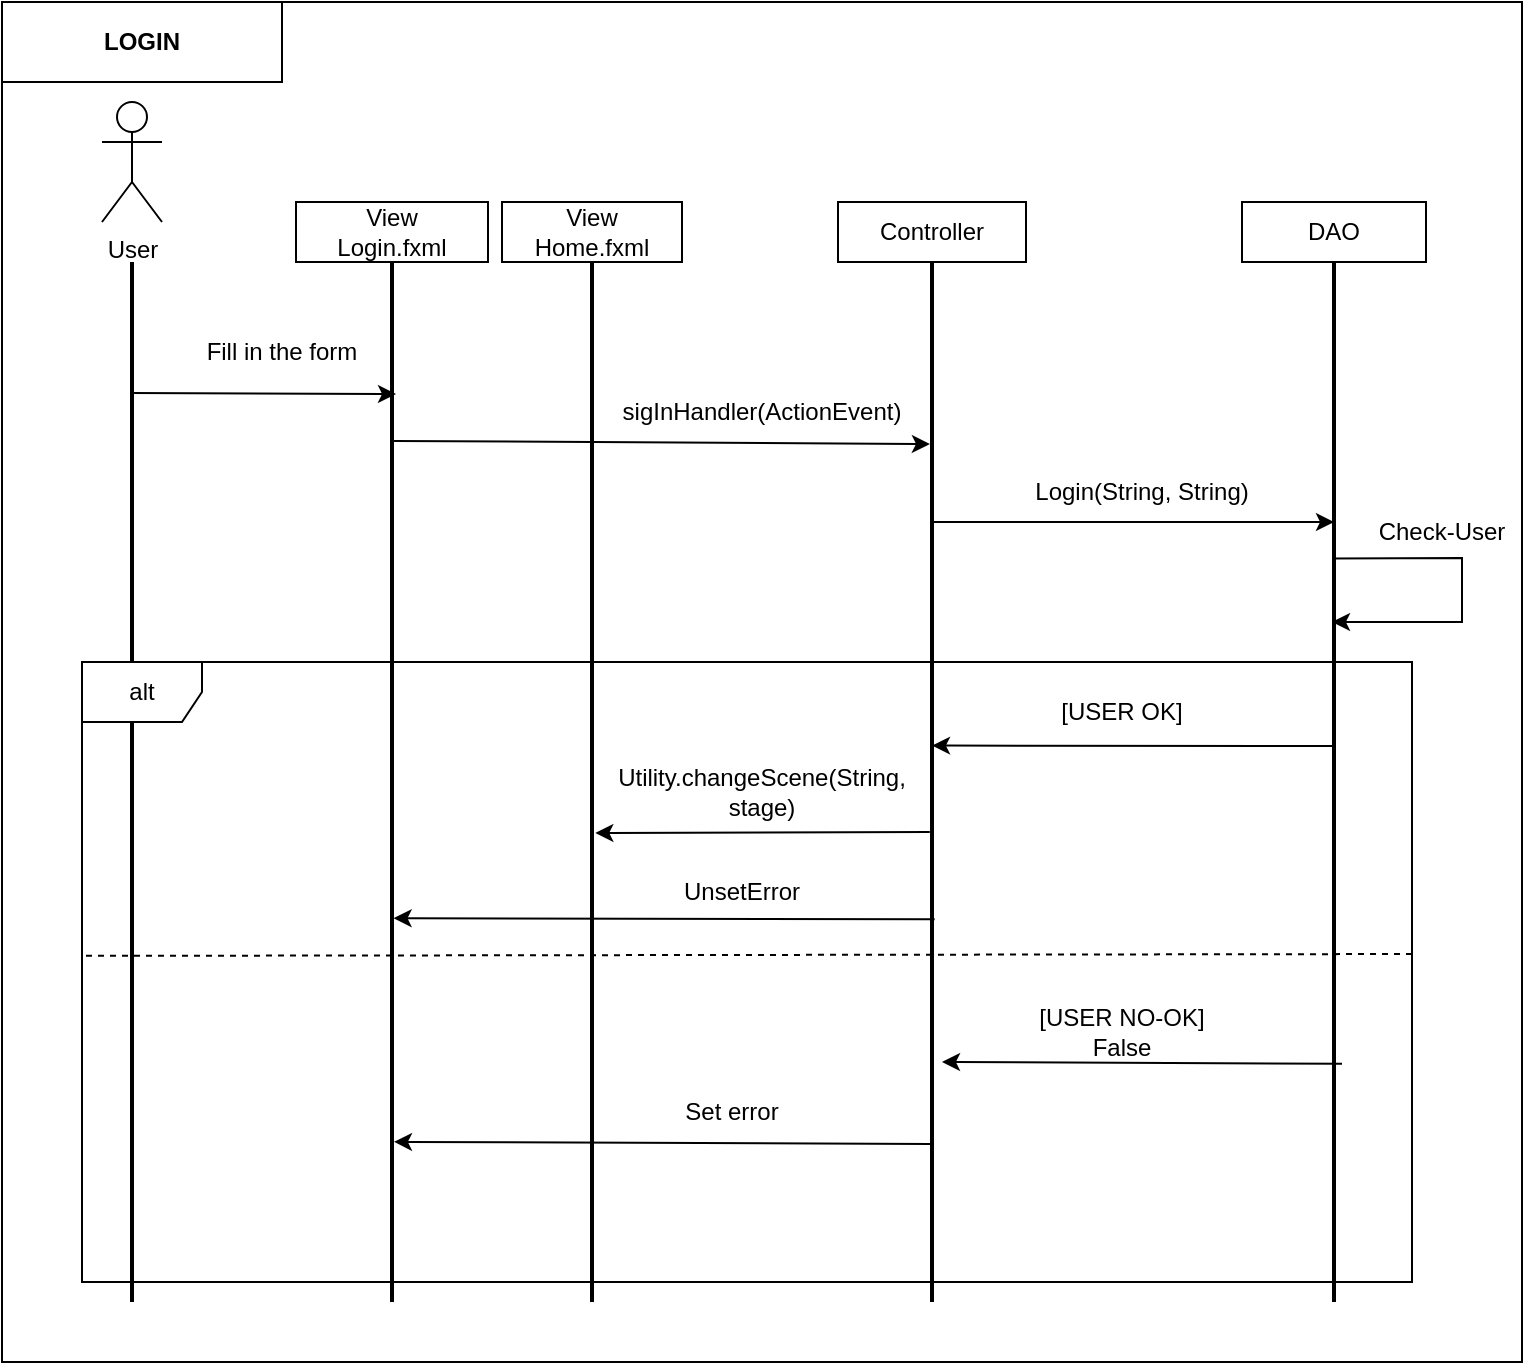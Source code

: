 <mxfile version="20.2.0" type="device"><diagram id="nqRO0mIY7zZ4b-0DAgkO" name="Pagina-1"><mxGraphModel dx="1422" dy="773" grid="1" gridSize="10" guides="1" tooltips="1" connect="1" arrows="1" fold="1" page="1" pageScale="1" pageWidth="827" pageHeight="1169" math="0" shadow="0"><root><mxCell id="0"/><mxCell id="1" parent="0"/><mxCell id="11e7ySLxGFeY25_xKEox-1" value="" style="rounded=0;whiteSpace=wrap;html=1;" vertex="1" parent="1"><mxGeometry x="60" y="190" width="760" height="680" as="geometry"/></mxCell><mxCell id="PXbcE0fVrWuEZuXDvQoY-2" value="" style="line;strokeWidth=2;direction=south;html=1;" parent="1" vertex="1"><mxGeometry x="120" y="320" width="10" height="520" as="geometry"/></mxCell><mxCell id="PXbcE0fVrWuEZuXDvQoY-4" value="" style="line;strokeWidth=2;direction=south;html=1;" parent="1" vertex="1"><mxGeometry x="250" y="320" width="10" height="520" as="geometry"/></mxCell><mxCell id="PXbcE0fVrWuEZuXDvQoY-5" value="View&lt;br&gt;Login.fxml" style="rounded=0;whiteSpace=wrap;html=1;" parent="1" vertex="1"><mxGeometry x="207" y="290" width="96" height="30" as="geometry"/></mxCell><mxCell id="PXbcE0fVrWuEZuXDvQoY-7" value="" style="line;strokeWidth=2;direction=south;html=1;" parent="1" vertex="1"><mxGeometry x="520" y="320" width="10" height="520" as="geometry"/></mxCell><mxCell id="PXbcE0fVrWuEZuXDvQoY-8" value="Controller" style="rounded=0;whiteSpace=wrap;html=1;" parent="1" vertex="1"><mxGeometry x="478" y="290" width="94" height="30" as="geometry"/></mxCell><mxCell id="PXbcE0fVrWuEZuXDvQoY-21" value="User" style="shape=umlActor;verticalLabelPosition=bottom;verticalAlign=top;html=1;outlineConnect=0;" parent="1" vertex="1"><mxGeometry x="110" y="240" width="30" height="60" as="geometry"/></mxCell><mxCell id="PXbcE0fVrWuEZuXDvQoY-23" value="" style="endArrow=classic;html=1;rounded=0;exitX=0.126;exitY=0.6;exitDx=0;exitDy=0;exitPerimeter=0;entryX=0.127;entryY=0.3;entryDx=0;entryDy=0;entryPerimeter=0;" parent="1" source="PXbcE0fVrWuEZuXDvQoY-2" target="PXbcE0fVrWuEZuXDvQoY-4" edge="1"><mxGeometry width="50" height="50" relative="1" as="geometry"><mxPoint x="390" y="520" as="sourcePoint"/><mxPoint x="440" y="470" as="targetPoint"/><Array as="points"/></mxGeometry></mxCell><mxCell id="PXbcE0fVrWuEZuXDvQoY-25" value="Fill in the form" style="text;html=1;strokeColor=none;fillColor=none;align=center;verticalAlign=middle;whiteSpace=wrap;rounded=0;" parent="1" vertex="1"><mxGeometry x="160" y="350" width="80" height="30" as="geometry"/></mxCell><mxCell id="PXbcE0fVrWuEZuXDvQoY-26" value="" style="endArrow=classic;html=1;rounded=0;entryX=0.175;entryY=0.605;entryDx=0;entryDy=0;entryPerimeter=0;startArrow=none;exitX=0.172;exitY=0.4;exitDx=0;exitDy=0;exitPerimeter=0;" parent="1" source="PXbcE0fVrWuEZuXDvQoY-4" target="PXbcE0fVrWuEZuXDvQoY-7" edge="1"><mxGeometry width="50" height="50" relative="1" as="geometry"><mxPoint x="350" y="420" as="sourcePoint"/><mxPoint x="410" y="430" as="targetPoint"/></mxGeometry></mxCell><mxCell id="PXbcE0fVrWuEZuXDvQoY-27" value="sigInHandler(ActionEvent)" style="text;html=1;strokeColor=none;fillColor=none;align=center;verticalAlign=middle;whiteSpace=wrap;rounded=0;" parent="1" vertex="1"><mxGeometry x="360" y="380" width="160" height="30" as="geometry"/></mxCell><mxCell id="PXbcE0fVrWuEZuXDvQoY-29" value="DAO" style="rounded=0;whiteSpace=wrap;html=1;" parent="1" vertex="1"><mxGeometry x="680" y="290" width="92" height="30" as="geometry"/></mxCell><mxCell id="PXbcE0fVrWuEZuXDvQoY-30" value="" style="line;strokeWidth=2;direction=south;html=1;" parent="1" vertex="1"><mxGeometry x="721" y="320" width="10" height="520" as="geometry"/></mxCell><mxCell id="PXbcE0fVrWuEZuXDvQoY-33" value="" style="endArrow=classic;html=1;rounded=0;exitX=0.25;exitY=0.5;exitDx=0;exitDy=0;exitPerimeter=0;entryX=0.25;entryY=0.5;entryDx=0;entryDy=0;entryPerimeter=0;" parent="1" source="PXbcE0fVrWuEZuXDvQoY-7" target="PXbcE0fVrWuEZuXDvQoY-30" edge="1"><mxGeometry width="50" height="50" relative="1" as="geometry"><mxPoint x="600" y="550" as="sourcePoint"/><mxPoint x="720" y="460" as="targetPoint"/></mxGeometry></mxCell><mxCell id="PXbcE0fVrWuEZuXDvQoY-34" value="Login(String, String)" style="text;html=1;strokeColor=none;fillColor=none;align=center;verticalAlign=middle;whiteSpace=wrap;rounded=0;" parent="1" vertex="1"><mxGeometry x="570" y="420" width="120" height="30" as="geometry"/></mxCell><mxCell id="PXbcE0fVrWuEZuXDvQoY-46" value="" style="endArrow=classic;html=1;rounded=0;exitX=0.285;exitY=0.6;exitDx=0;exitDy=0;exitPerimeter=0;" parent="1" source="PXbcE0fVrWuEZuXDvQoY-30" edge="1"><mxGeometry width="50" height="50" relative="1" as="geometry"><mxPoint x="760" y="480" as="sourcePoint"/><mxPoint x="725" y="500" as="targetPoint"/><Array as="points"><mxPoint x="790" y="468"/><mxPoint x="790" y="490"/><mxPoint x="790" y="500"/></Array></mxGeometry></mxCell><mxCell id="PXbcE0fVrWuEZuXDvQoY-47" value="" style="endArrow=classic;html=1;rounded=0;entryX=0.465;entryY=0.5;entryDx=0;entryDy=0;entryPerimeter=0;" parent="1" target="PXbcE0fVrWuEZuXDvQoY-7" edge="1"><mxGeometry width="50" height="50" relative="1" as="geometry"><mxPoint x="726" y="562" as="sourcePoint"/><mxPoint x="720" y="560" as="targetPoint"/></mxGeometry></mxCell><mxCell id="PXbcE0fVrWuEZuXDvQoY-48" value="Check-User" style="text;html=1;strokeColor=none;fillColor=none;align=center;verticalAlign=middle;whiteSpace=wrap;rounded=0;shadow=0;" parent="1" vertex="1"><mxGeometry x="740" y="440" width="80" height="30" as="geometry"/></mxCell><mxCell id="PXbcE0fVrWuEZuXDvQoY-49" value="[USER OK]" style="text;html=1;strokeColor=none;fillColor=none;align=center;verticalAlign=middle;whiteSpace=wrap;rounded=0;shadow=0;" parent="1" vertex="1"><mxGeometry x="550" y="530" width="140" height="30" as="geometry"/></mxCell><mxCell id="PXbcE0fVrWuEZuXDvQoY-50" value="" style="endArrow=classic;html=1;rounded=0;entryX=0.549;entryY=0.333;entryDx=0;entryDy=0;startArrow=none;entryPerimeter=0;exitX=0.548;exitY=0.611;exitDx=0;exitDy=0;exitPerimeter=0;" parent="1" source="PXbcE0fVrWuEZuXDvQoY-7" target="PXbcE0fVrWuEZuXDvQoY-63" edge="1"><mxGeometry width="50" height="50" relative="1" as="geometry"><mxPoint x="520" y="602" as="sourcePoint"/><mxPoint x="440" y="580" as="targetPoint"/></mxGeometry></mxCell><mxCell id="PXbcE0fVrWuEZuXDvQoY-51" value="Utility.changeScene(String, stage)" style="text;html=1;strokeColor=none;fillColor=none;align=center;verticalAlign=middle;whiteSpace=wrap;rounded=0;shadow=0;" parent="1" vertex="1"><mxGeometry x="350" y="570" width="180" height="30" as="geometry"/></mxCell><mxCell id="PXbcE0fVrWuEZuXDvQoY-55" value="" style="endArrow=classic;html=1;rounded=0;exitX=0.771;exitY=0.1;exitDx=0;exitDy=0;exitPerimeter=0;" parent="1" source="PXbcE0fVrWuEZuXDvQoY-30" edge="1"><mxGeometry width="50" height="50" relative="1" as="geometry"><mxPoint x="420" y="820" as="sourcePoint"/><mxPoint x="530" y="720" as="targetPoint"/></mxGeometry></mxCell><mxCell id="PXbcE0fVrWuEZuXDvQoY-56" value="[USER NO-OK]&lt;br&gt;False" style="text;html=1;strokeColor=none;fillColor=none;align=center;verticalAlign=middle;whiteSpace=wrap;rounded=0;shadow=0;" parent="1" vertex="1"><mxGeometry x="575" y="690" width="90" height="30" as="geometry"/></mxCell><mxCell id="PXbcE0fVrWuEZuXDvQoY-57" value="" style="endArrow=classic;html=1;rounded=0;entryX=0.846;entryY=0.4;entryDx=0;entryDy=0;entryPerimeter=0;exitX=0.848;exitY=0.6;exitDx=0;exitDy=0;exitPerimeter=0;" parent="1" source="PXbcE0fVrWuEZuXDvQoY-7" target="PXbcE0fVrWuEZuXDvQoY-4" edge="1"><mxGeometry width="50" height="50" relative="1" as="geometry"><mxPoint x="390" y="650" as="sourcePoint"/><mxPoint x="440" y="600" as="targetPoint"/></mxGeometry></mxCell><mxCell id="PXbcE0fVrWuEZuXDvQoY-58" value="Set error" style="text;html=1;strokeColor=none;fillColor=none;align=center;verticalAlign=middle;whiteSpace=wrap;rounded=0;shadow=0;" parent="1" vertex="1"><mxGeometry x="395" y="730" width="60" height="30" as="geometry"/></mxCell><mxCell id="PXbcE0fVrWuEZuXDvQoY-62" value="" style="endArrow=none;dashed=1;html=1;rounded=0;exitX=1;exitY=0.471;exitDx=0;exitDy=0;exitPerimeter=0;entryX=0;entryY=0.474;entryDx=0;entryDy=0;entryPerimeter=0;" parent="1" source="PXbcE0fVrWuEZuXDvQoY-40" target="PXbcE0fVrWuEZuXDvQoY-40" edge="1"><mxGeometry width="50" height="50" relative="1" as="geometry"><mxPoint x="390" y="620" as="sourcePoint"/><mxPoint x="440" y="570" as="targetPoint"/></mxGeometry></mxCell><mxCell id="PXbcE0fVrWuEZuXDvQoY-63" value="" style="line;strokeWidth=2;direction=south;html=1;shadow=0;" parent="1" vertex="1"><mxGeometry x="350" y="320" width="10" height="520" as="geometry"/></mxCell><mxCell id="PXbcE0fVrWuEZuXDvQoY-66" value="View&lt;br&gt;Home.fxml" style="rounded=0;whiteSpace=wrap;html=1;shadow=0;" parent="1" vertex="1"><mxGeometry x="310" y="290" width="90" height="30" as="geometry"/></mxCell><mxCell id="PXbcE0fVrWuEZuXDvQoY-68" value="" style="endArrow=classic;html=1;rounded=0;exitX=0.632;exitY=0.367;exitDx=0;exitDy=0;exitPerimeter=0;entryX=0.631;entryY=0.42;entryDx=0;entryDy=0;entryPerimeter=0;" parent="1" source="PXbcE0fVrWuEZuXDvQoY-7" target="PXbcE0fVrWuEZuXDvQoY-4" edge="1"><mxGeometry width="50" height="50" relative="1" as="geometry"><mxPoint x="390" y="570" as="sourcePoint"/><mxPoint x="440" y="520" as="targetPoint"/></mxGeometry></mxCell><mxCell id="PXbcE0fVrWuEZuXDvQoY-69" value="UnsetError" style="text;html=1;strokeColor=none;fillColor=none;align=center;verticalAlign=middle;whiteSpace=wrap;rounded=0;shadow=0;" parent="1" vertex="1"><mxGeometry x="400" y="620" width="60" height="30" as="geometry"/></mxCell><mxCell id="11e7ySLxGFeY25_xKEox-2" value="&lt;b&gt;LOGIN&lt;/b&gt;" style="rounded=0;whiteSpace=wrap;html=1;" vertex="1" parent="1"><mxGeometry x="60" y="190" width="140" height="40" as="geometry"/></mxCell><mxCell id="PXbcE0fVrWuEZuXDvQoY-40" value="alt" style="shape=umlFrame;whiteSpace=wrap;html=1;shadow=0;" parent="1" vertex="1"><mxGeometry x="100" y="520" width="665" height="310" as="geometry"/></mxCell></root></mxGraphModel></diagram></mxfile>